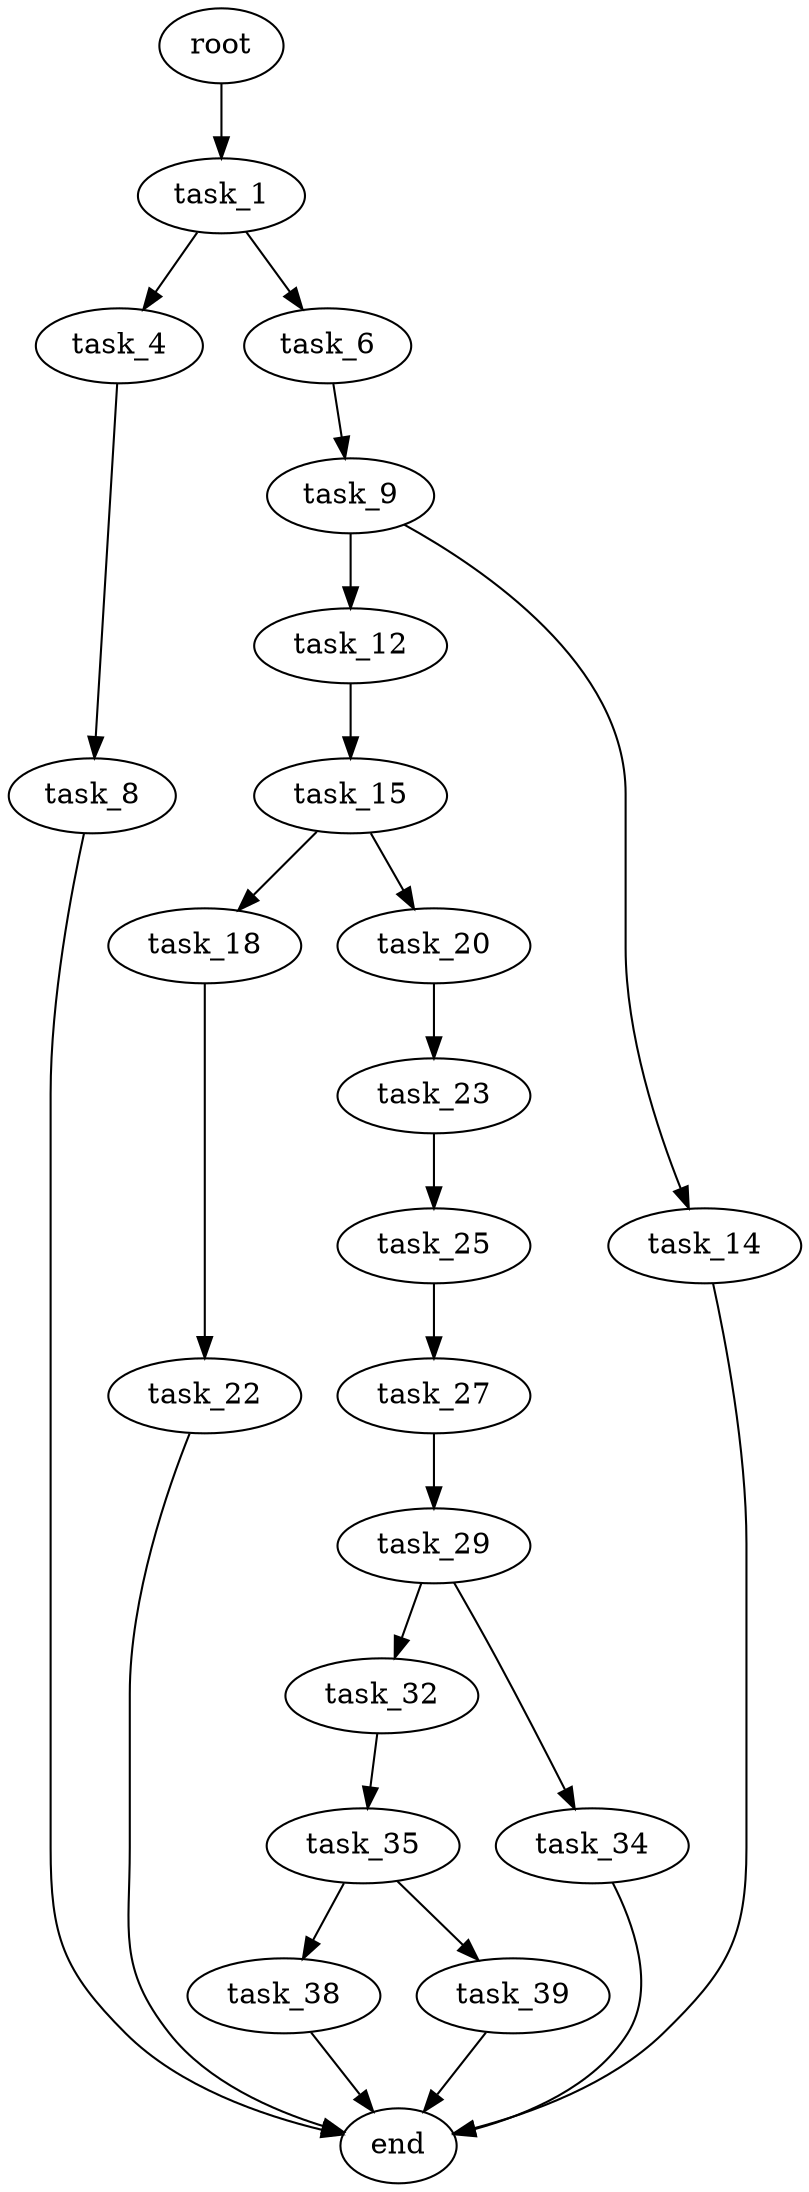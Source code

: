 digraph G {
  root [size="0.000000"];
  task_1 [size="44815214777.000000"];
  task_4 [size="169483799279.000000"];
  task_6 [size="29945402050.000000"];
  task_8 [size="372751219556.000000"];
  task_9 [size="13195500497.000000"];
  end [size="0.000000"];
  task_12 [size="28402722660.000000"];
  task_14 [size="197590302934.000000"];
  task_15 [size="68719476736.000000"];
  task_18 [size="549755813888.000000"];
  task_20 [size="549755813888.000000"];
  task_22 [size="8589934592.000000"];
  task_23 [size="14110547070.000000"];
  task_25 [size="368293445632.000000"];
  task_27 [size="134217728000.000000"];
  task_29 [size="5578500523.000000"];
  task_32 [size="10048560246.000000"];
  task_34 [size="68719476736.000000"];
  task_35 [size="1421898237078.000000"];
  task_38 [size="782757789696.000000"];
  task_39 [size="73308013488.000000"];

  root -> task_1 [size="1.000000"];
  task_1 -> task_4 [size="33554432.000000"];
  task_1 -> task_6 [size="33554432.000000"];
  task_4 -> task_8 [size="209715200.000000"];
  task_6 -> task_9 [size="33554432.000000"];
  task_8 -> end [size="1.000000"];
  task_9 -> task_12 [size="33554432.000000"];
  task_9 -> task_14 [size="33554432.000000"];
  task_12 -> task_15 [size="679477248.000000"];
  task_14 -> end [size="1.000000"];
  task_15 -> task_18 [size="134217728.000000"];
  task_15 -> task_20 [size="134217728.000000"];
  task_18 -> task_22 [size="536870912.000000"];
  task_20 -> task_23 [size="536870912.000000"];
  task_22 -> end [size="1.000000"];
  task_23 -> task_25 [size="411041792.000000"];
  task_25 -> task_27 [size="411041792.000000"];
  task_27 -> task_29 [size="209715200.000000"];
  task_29 -> task_32 [size="134217728.000000"];
  task_29 -> task_34 [size="134217728.000000"];
  task_32 -> task_35 [size="301989888.000000"];
  task_34 -> end [size="1.000000"];
  task_35 -> task_38 [size="838860800.000000"];
  task_35 -> task_39 [size="838860800.000000"];
  task_38 -> end [size="1.000000"];
  task_39 -> end [size="1.000000"];
}
